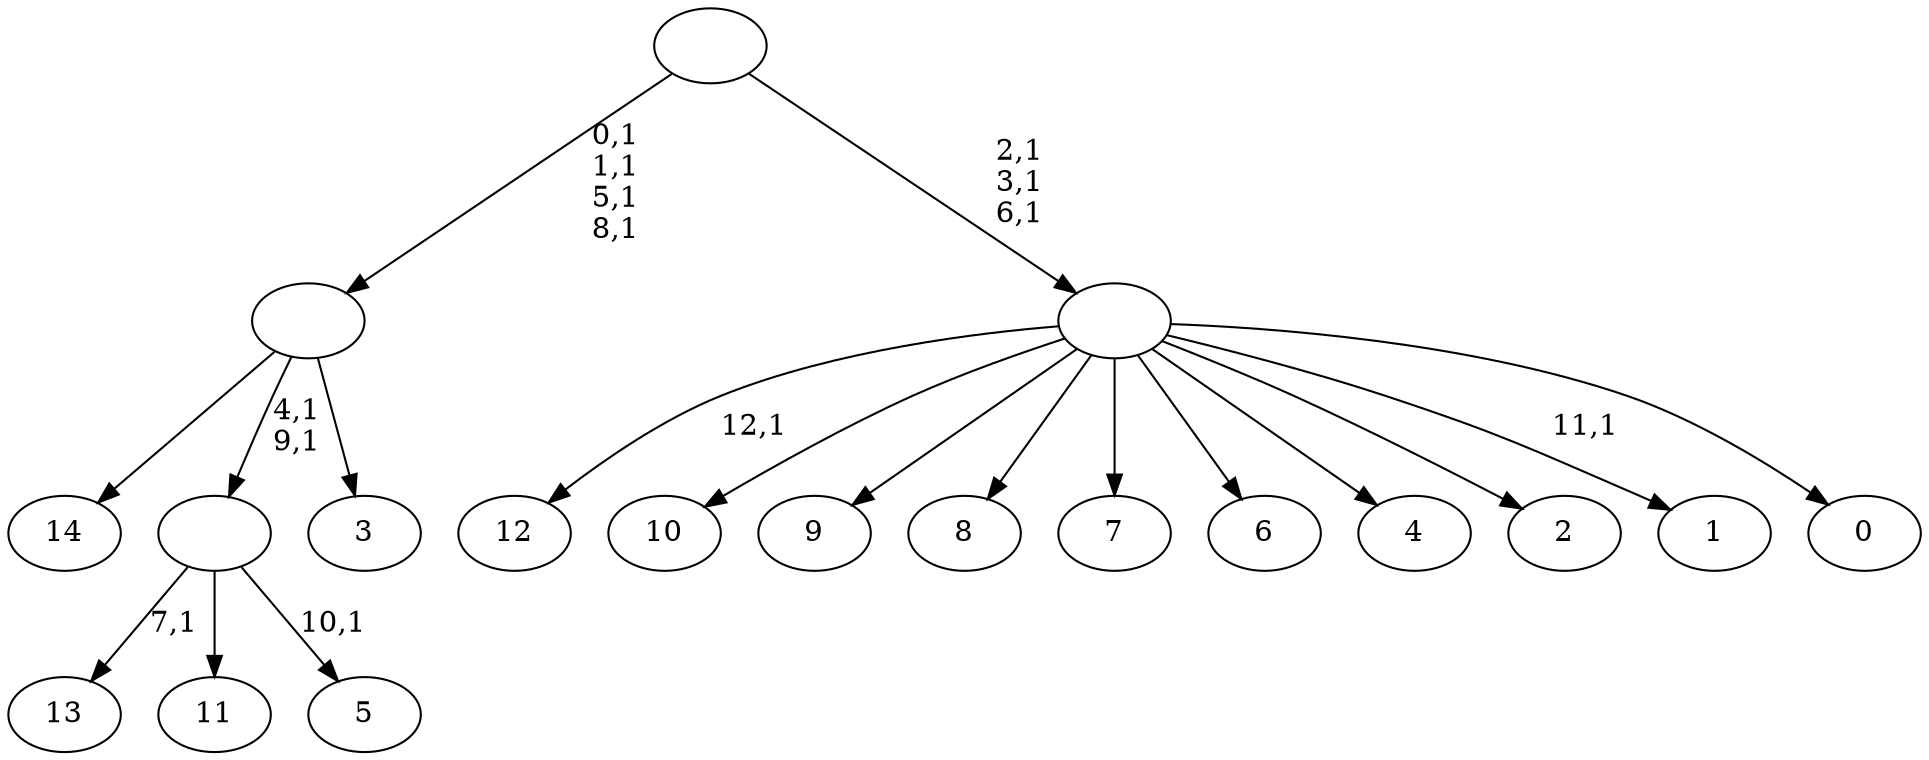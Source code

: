 digraph T {
	28 [label="14"]
	27 [label="13"]
	25 [label="12"]
	23 [label="11"]
	22 [label="10"]
	21 [label="9"]
	20 [label="8"]
	19 [label="7"]
	18 [label="6"]
	17 [label="5"]
	15 [label=""]
	13 [label="4"]
	12 [label="3"]
	11 [label=""]
	7 [label="2"]
	6 [label="1"]
	4 [label="0"]
	3 [label=""]
	0 [label=""]
	15 -> 17 [label="10,1"]
	15 -> 27 [label="7,1"]
	15 -> 23 [label=""]
	11 -> 15 [label="4,1\n9,1"]
	11 -> 28 [label=""]
	11 -> 12 [label=""]
	3 -> 6 [label="11,1"]
	3 -> 25 [label="12,1"]
	3 -> 22 [label=""]
	3 -> 21 [label=""]
	3 -> 20 [label=""]
	3 -> 19 [label=""]
	3 -> 18 [label=""]
	3 -> 13 [label=""]
	3 -> 7 [label=""]
	3 -> 4 [label=""]
	0 -> 3 [label="2,1\n3,1\n6,1"]
	0 -> 11 [label="0,1\n1,1\n5,1\n8,1"]
}
